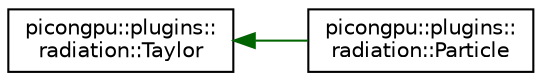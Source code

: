 digraph "Graphical Class Hierarchy"
{
 // LATEX_PDF_SIZE
  edge [fontname="Helvetica",fontsize="10",labelfontname="Helvetica",labelfontsize="10"];
  node [fontname="Helvetica",fontsize="10",shape=record];
  rankdir="LR";
  Node0 [label="picongpu::plugins::\lradiation::Taylor",height=0.2,width=0.4,color="black", fillcolor="white", style="filled",URL="$structpicongpu_1_1plugins_1_1radiation_1_1_taylor.html",tooltip=" "];
  Node0 -> Node1 [dir="back",color="darkgreen",fontsize="10",style="solid",fontname="Helvetica"];
  Node1 [label="picongpu::plugins::\lradiation::Particle",height=0.2,width=0.4,color="black", fillcolor="white", style="filled",URL="$classpicongpu_1_1plugins_1_1radiation_1_1_particle.html",tooltip=" "];
}
